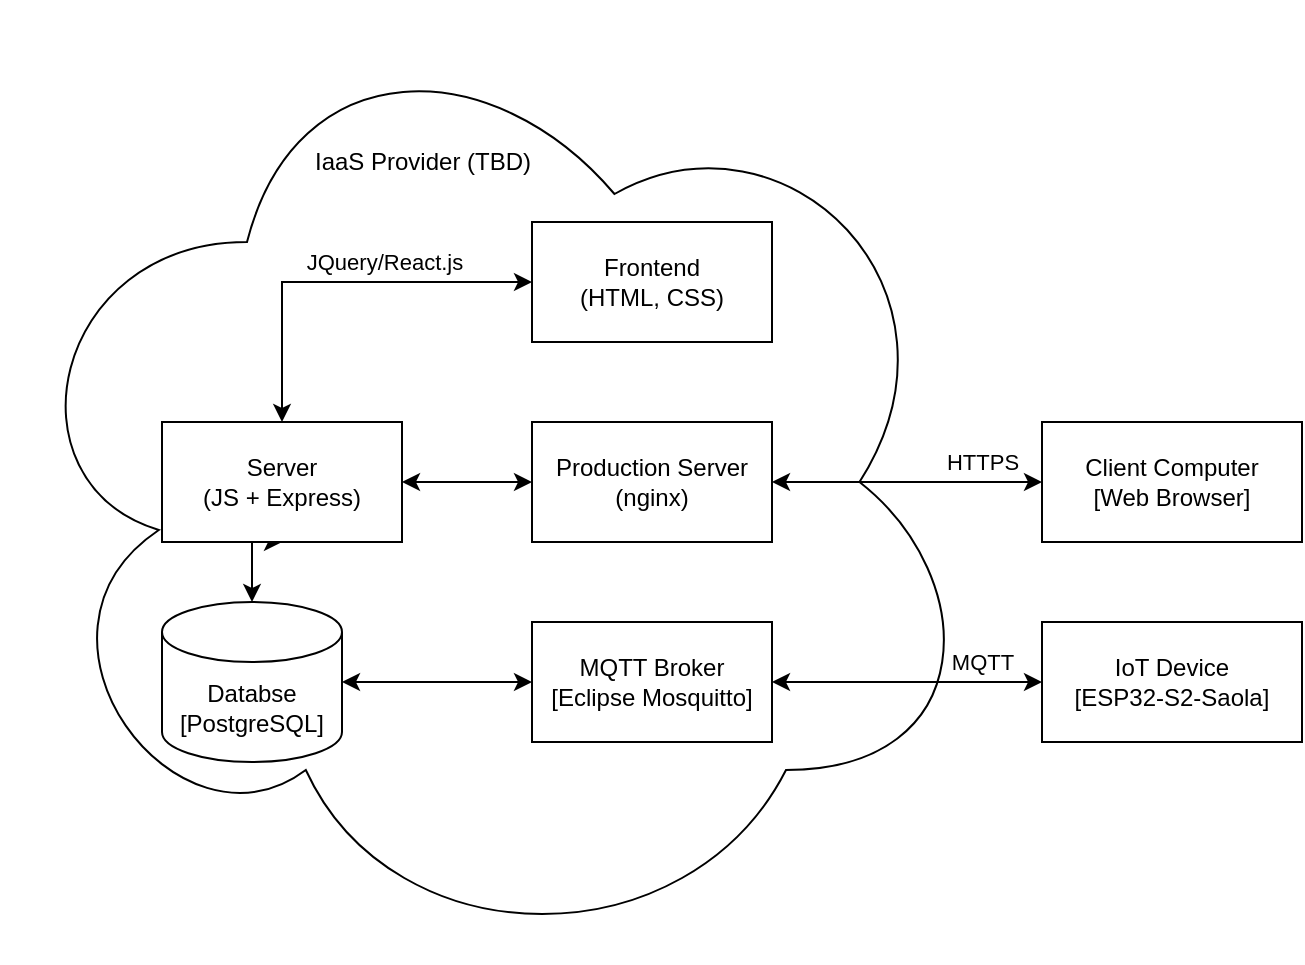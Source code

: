 <mxfile version="15.4.0" type="device"><diagram id="hjHETTiT2KymrP8canzW" name="Page-1"><mxGraphModel dx="877" dy="599" grid="1" gridSize="10" guides="1" tooltips="1" connect="1" arrows="1" fold="1" page="1" pageScale="1" pageWidth="1100" pageHeight="850" math="0" shadow="0"><root><mxCell id="0"/><mxCell id="1" parent="0"/><mxCell id="C9ZLnt20T_Q_jH8jFK8T-7" value="" style="ellipse;shape=cloud;whiteSpace=wrap;html=1;" parent="1" vertex="1"><mxGeometry x="190" y="60" width="490" height="480" as="geometry"/></mxCell><mxCell id="C9ZLnt20T_Q_jH8jFK8T-9" style="edgeStyle=orthogonalEdgeStyle;rounded=0;orthogonalLoop=1;jettySize=auto;html=1;exitX=0;exitY=0.5;exitDx=0;exitDy=0;startArrow=classic;startFill=1;" parent="1" source="C9ZLnt20T_Q_jH8jFK8T-1" target="C9ZLnt20T_Q_jH8jFK8T-5" edge="1"><mxGeometry relative="1" as="geometry"/></mxCell><mxCell id="C9ZLnt20T_Q_jH8jFK8T-19" value="MQTT" style="edgeLabel;html=1;align=center;verticalAlign=middle;resizable=0;points=[];" parent="C9ZLnt20T_Q_jH8jFK8T-9" vertex="1" connectable="0"><mxGeometry x="-0.165" y="4" relative="1" as="geometry"><mxPoint x="26" y="-14" as="offset"/></mxGeometry></mxCell><mxCell id="C9ZLnt20T_Q_jH8jFK8T-1" value="IoT Device&lt;br&gt;[ESP32-S2-Saola]" style="rounded=0;whiteSpace=wrap;html=1;" parent="1" vertex="1"><mxGeometry x="710" y="370" width="130" height="60" as="geometry"/></mxCell><mxCell id="C9ZLnt20T_Q_jH8jFK8T-2" value="IaaS Provider (TBD)" style="text;html=1;align=center;verticalAlign=middle;resizable=0;points=[];autosize=1;strokeColor=none;fillColor=none;" parent="1" vertex="1"><mxGeometry x="340" y="130" width="120" height="20" as="geometry"/></mxCell><mxCell id="C9ZLnt20T_Q_jH8jFK8T-10" style="edgeStyle=orthogonalEdgeStyle;rounded=0;orthogonalLoop=1;jettySize=auto;html=1;exitX=0.5;exitY=1;exitDx=0;exitDy=0;entryX=0.5;entryY=0;entryDx=0;entryDy=0;entryPerimeter=0;startArrow=classic;startFill=1;" parent="1" source="C9ZLnt20T_Q_jH8jFK8T-3" target="C9ZLnt20T_Q_jH8jFK8T-4" edge="1"><mxGeometry relative="1" as="geometry"/></mxCell><mxCell id="C9ZLnt20T_Q_jH8jFK8T-14" style="edgeStyle=orthogonalEdgeStyle;rounded=0;orthogonalLoop=1;jettySize=auto;html=1;exitX=0.5;exitY=0;exitDx=0;exitDy=0;entryX=0;entryY=0.5;entryDx=0;entryDy=0;startArrow=classic;startFill=1;" parent="1" source="C9ZLnt20T_Q_jH8jFK8T-3" target="C9ZLnt20T_Q_jH8jFK8T-6" edge="1"><mxGeometry relative="1" as="geometry"/></mxCell><mxCell id="C9ZLnt20T_Q_jH8jFK8T-3" value="Server&lt;br&gt;(JS + Express)" style="rounded=0;whiteSpace=wrap;html=1;" parent="1" vertex="1"><mxGeometry x="270" y="270" width="120" height="60" as="geometry"/></mxCell><mxCell id="C9ZLnt20T_Q_jH8jFK8T-4" value="Databse&lt;br&gt;[PostgreSQL]" style="shape=cylinder3;whiteSpace=wrap;html=1;boundedLbl=1;backgroundOutline=1;size=15;" parent="1" vertex="1"><mxGeometry x="270" y="360" width="90" height="80" as="geometry"/></mxCell><mxCell id="C9ZLnt20T_Q_jH8jFK8T-11" style="edgeStyle=orthogonalEdgeStyle;rounded=0;orthogonalLoop=1;jettySize=auto;html=1;exitX=0;exitY=0.5;exitDx=0;exitDy=0;startArrow=classic;startFill=1;" parent="1" source="C9ZLnt20T_Q_jH8jFK8T-5" target="C9ZLnt20T_Q_jH8jFK8T-4" edge="1"><mxGeometry relative="1" as="geometry"/></mxCell><mxCell id="C9ZLnt20T_Q_jH8jFK8T-5" value="MQTT Broker&lt;br&gt;[Eclipse Mosquitto]" style="rounded=0;whiteSpace=wrap;html=1;" parent="1" vertex="1"><mxGeometry x="455" y="370" width="120" height="60" as="geometry"/></mxCell><mxCell id="C9ZLnt20T_Q_jH8jFK8T-6" value="Frontend&lt;br&gt;(HTML, CSS)" style="rounded=0;whiteSpace=wrap;html=1;" parent="1" vertex="1"><mxGeometry x="455" y="170" width="120" height="60" as="geometry"/></mxCell><mxCell id="C9ZLnt20T_Q_jH8jFK8T-12" style="edgeStyle=orthogonalEdgeStyle;rounded=0;orthogonalLoop=1;jettySize=auto;html=1;exitX=0;exitY=0.5;exitDx=0;exitDy=0;startArrow=classic;startFill=1;" parent="1" source="C9ZLnt20T_Q_jH8jFK8T-8" target="C9ZLnt20T_Q_jH8jFK8T-3" edge="1"><mxGeometry relative="1" as="geometry"/></mxCell><mxCell id="C9ZLnt20T_Q_jH8jFK8T-8" value="Production Server (nginx)" style="rounded=0;whiteSpace=wrap;html=1;" parent="1" vertex="1"><mxGeometry x="455" y="270" width="120" height="60" as="geometry"/></mxCell><mxCell id="C9ZLnt20T_Q_jH8jFK8T-17" style="edgeStyle=orthogonalEdgeStyle;rounded=0;orthogonalLoop=1;jettySize=auto;html=1;exitX=0;exitY=0.5;exitDx=0;exitDy=0;entryX=1;entryY=0.5;entryDx=0;entryDy=0;startArrow=classic;startFill=1;" parent="1" source="C9ZLnt20T_Q_jH8jFK8T-15" target="C9ZLnt20T_Q_jH8jFK8T-8" edge="1"><mxGeometry relative="1" as="geometry"/></mxCell><mxCell id="C9ZLnt20T_Q_jH8jFK8T-20" value="HTTPS" style="edgeLabel;html=1;align=center;verticalAlign=middle;resizable=0;points=[];" parent="C9ZLnt20T_Q_jH8jFK8T-17" vertex="1" connectable="0"><mxGeometry x="-0.268" y="-4" relative="1" as="geometry"><mxPoint x="19" y="-6" as="offset"/></mxGeometry></mxCell><mxCell id="C9ZLnt20T_Q_jH8jFK8T-15" value="Client Computer&lt;br&gt;[Web Browser]" style="rounded=0;whiteSpace=wrap;html=1;" parent="1" vertex="1"><mxGeometry x="710" y="270" width="130" height="60" as="geometry"/></mxCell><mxCell id="C9ZLnt20T_Q_jH8jFK8T-21" value="JQuery/React.js" style="edgeLabel;html=1;align=center;verticalAlign=middle;resizable=0;points=[];" parent="1" vertex="1" connectable="0"><mxGeometry x="395" y="190" as="geometry"><mxPoint x="-14" as="offset"/></mxGeometry></mxCell></root></mxGraphModel></diagram></mxfile>